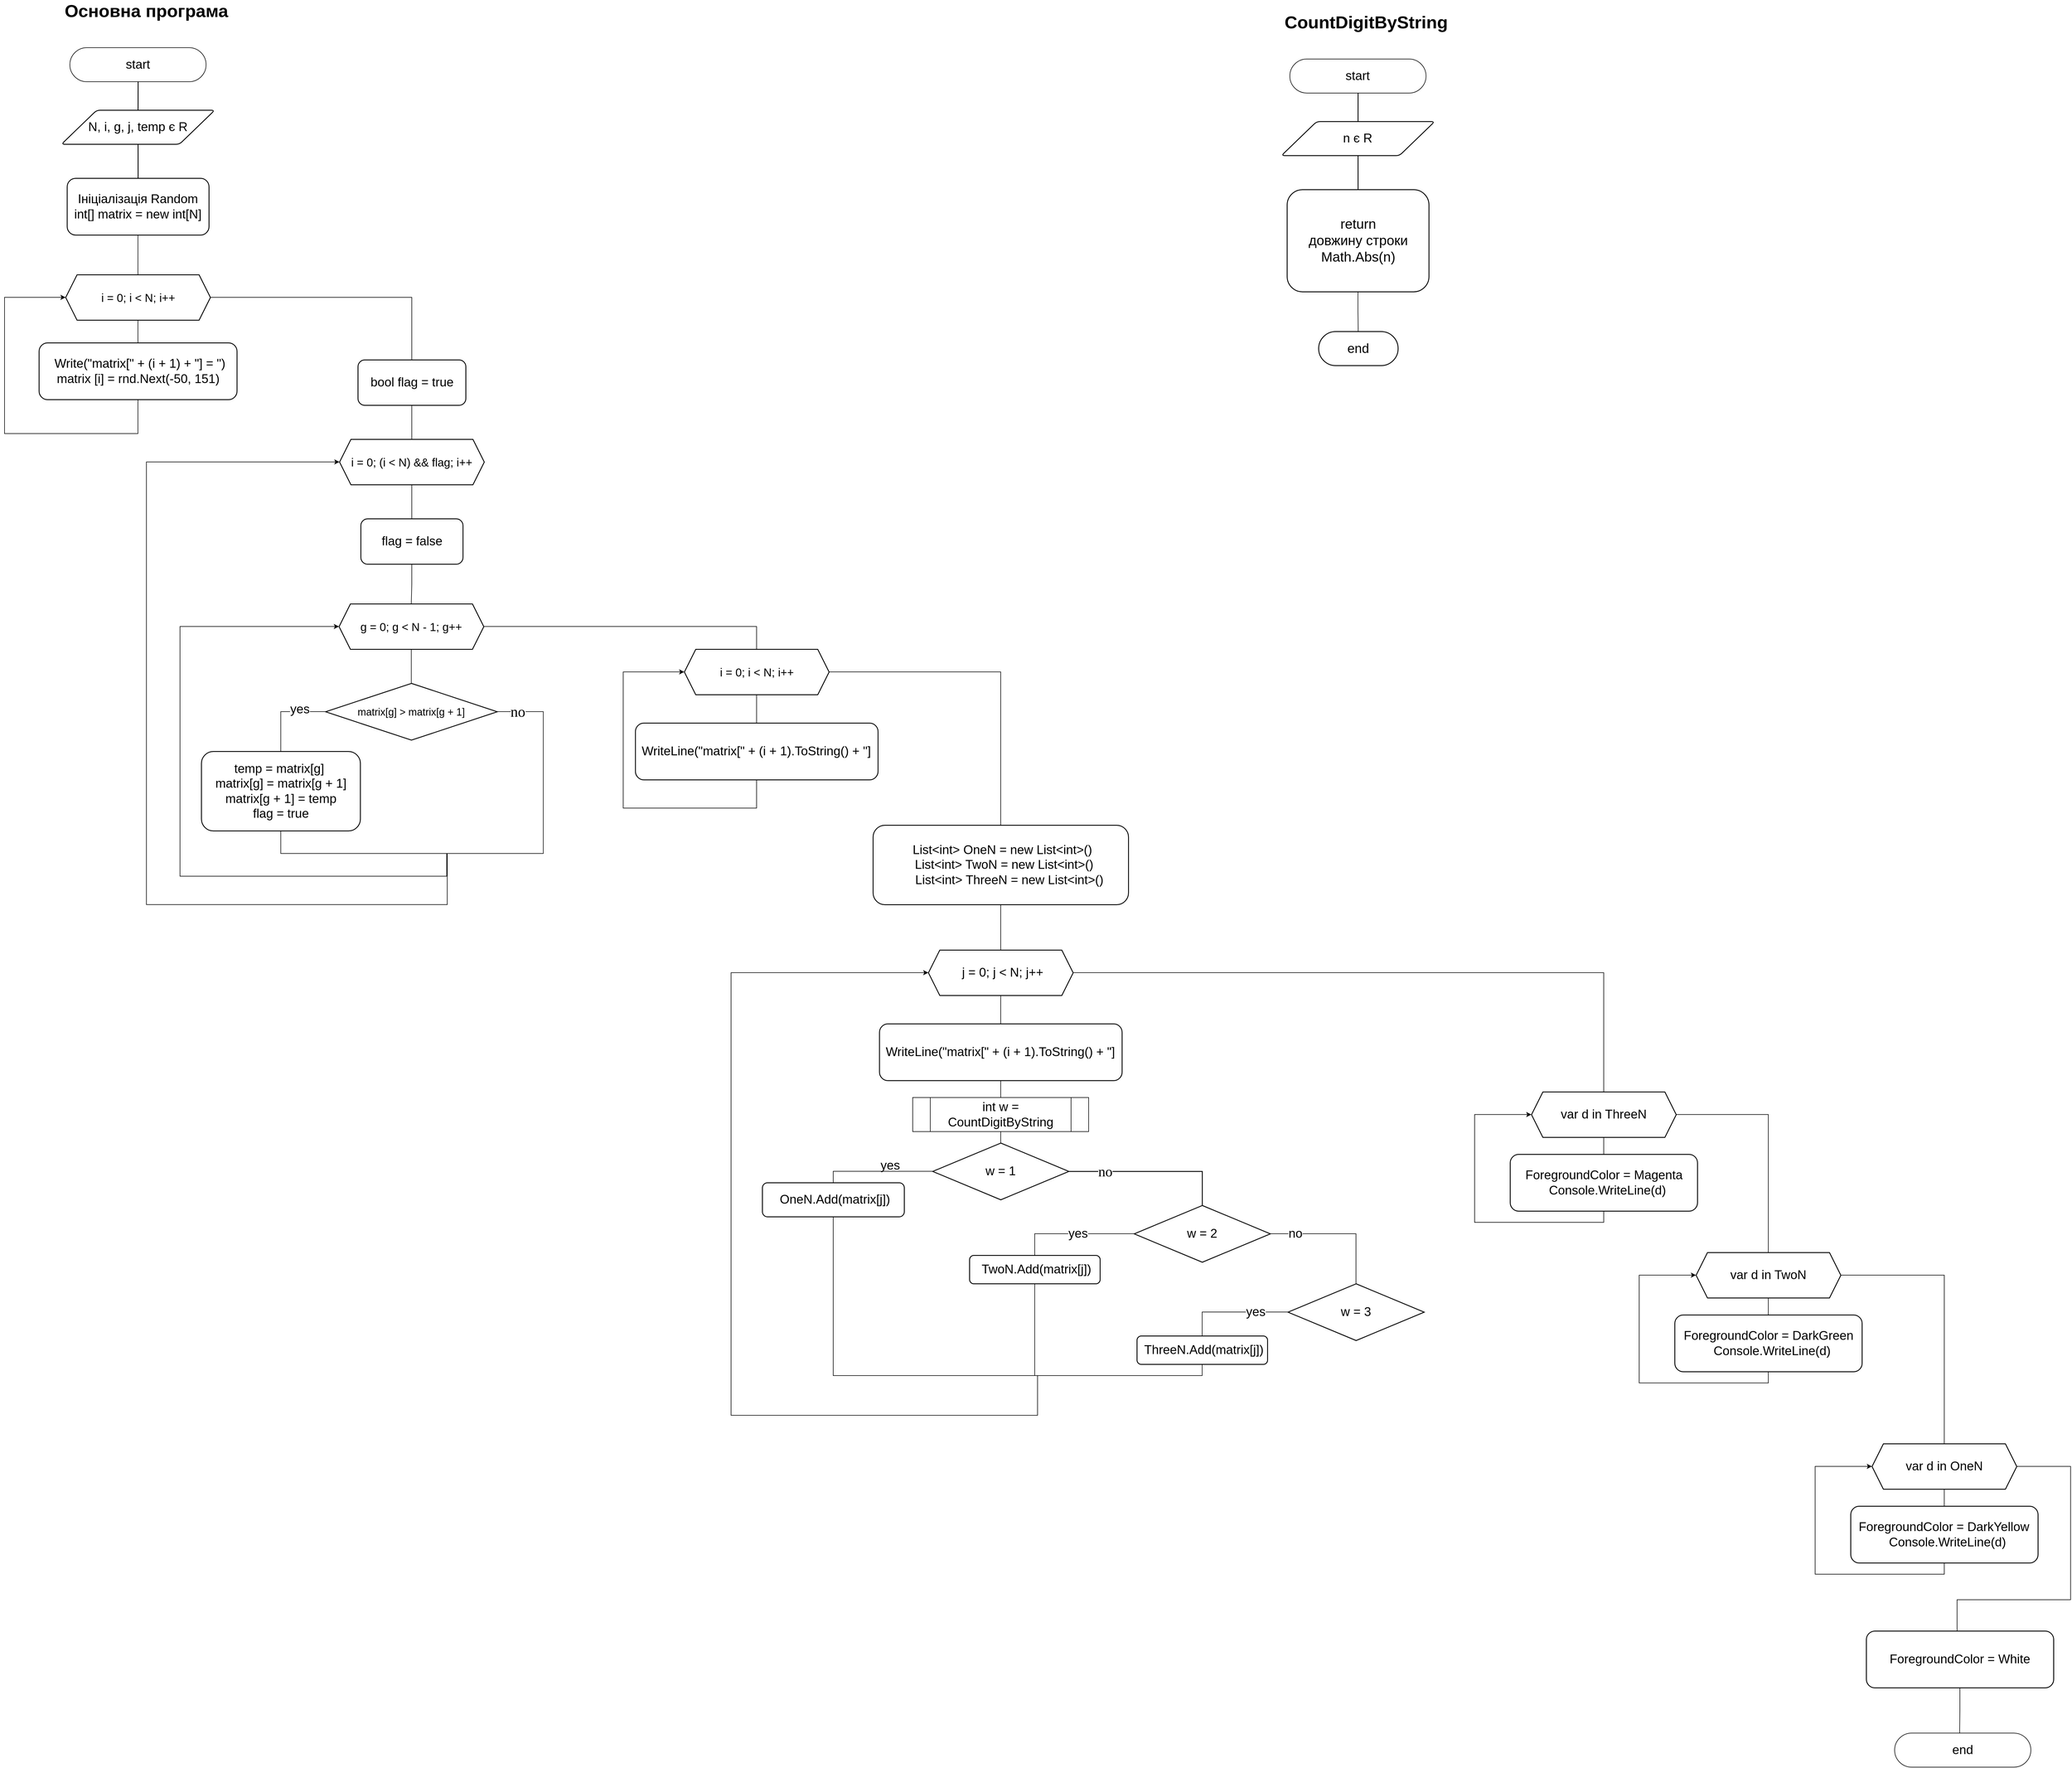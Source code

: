<mxfile version="16.0.2" type="device"><diagram id="C5RBs43oDa-KdzZeNtuy" name="Page-1"><mxGraphModel dx="3606" dy="1378" grid="1" gridSize="10" guides="1" tooltips="1" connect="1" arrows="1" fold="1" page="1" pageScale="1" pageWidth="827" pageHeight="1169" math="0" shadow="0"><root><mxCell id="WIyWlLk6GJQsqaUBKTNV-0"/><mxCell id="WIyWlLk6GJQsqaUBKTNV-1" parent="WIyWlLk6GJQsqaUBKTNV-0"/><mxCell id="Wsi4Hk-LKlJA3fb8WfOp-0" style="edgeStyle=none;curved=1;rounded=0;orthogonalLoop=1;jettySize=auto;html=1;exitX=0.5;exitY=1;exitDx=0;exitDy=0;entryX=0.5;entryY=0;entryDx=0;entryDy=0;endArrow=none;startSize=14;endSize=14;sourcePerimeterSpacing=8;targetPerimeterSpacing=8;endFill=0;strokeWidth=1.5;fontSize=22;" parent="WIyWlLk6GJQsqaUBKTNV-1" source="Wsi4Hk-LKlJA3fb8WfOp-5" target="Wsi4Hk-LKlJA3fb8WfOp-2" edge="1"><mxGeometry relative="1" as="geometry"><mxPoint x="-799.86" y="143" as="sourcePoint"/></mxGeometry></mxCell><mxCell id="Wsi4Hk-LKlJA3fb8WfOp-1" style="edgeStyle=none;curved=1;rounded=0;orthogonalLoop=1;jettySize=auto;html=1;exitX=0.5;exitY=1;exitDx=0;exitDy=0;entryX=0.5;entryY=0;entryDx=0;entryDy=0;endArrow=none;endFill=0;sourcePerimeterSpacing=8;targetPerimeterSpacing=8;strokeWidth=1.5;fontSize=22;" parent="WIyWlLk6GJQsqaUBKTNV-1" source="Wsi4Hk-LKlJA3fb8WfOp-2" target="Wsi4Hk-LKlJA3fb8WfOp-4" edge="1"><mxGeometry relative="1" as="geometry"/></mxCell><mxCell id="Wsi4Hk-LKlJA3fb8WfOp-2" value="N, i, g, j, temp є R" style="shape=parallelogram;html=1;strokeWidth=1.5;perimeter=parallelogramPerimeter;whiteSpace=wrap;rounded=1;arcSize=12;size=0.23;fontSize=22;" parent="WIyWlLk6GJQsqaUBKTNV-1" vertex="1"><mxGeometry x="-920" y="250" width="270" height="60" as="geometry"/></mxCell><mxCell id="Wsi4Hk-LKlJA3fb8WfOp-3" value="" style="edgeStyle=orthogonalEdgeStyle;rounded=0;orthogonalLoop=1;jettySize=auto;html=1;fontSize=22;endArrow=none;endFill=0;strokeWidth=1;entryX=0.5;entryY=0;entryDx=0;entryDy=0;" parent="WIyWlLk6GJQsqaUBKTNV-1" source="Wsi4Hk-LKlJA3fb8WfOp-4" target="Wsi4Hk-LKlJA3fb8WfOp-47" edge="1"><mxGeometry relative="1" as="geometry"><mxPoint x="-785" y="530" as="targetPoint"/></mxGeometry></mxCell><mxCell id="Wsi4Hk-LKlJA3fb8WfOp-4" value="Ініціалізація Random&lt;br&gt;int[] matrix = new int[N]" style="rounded=1;whiteSpace=wrap;html=1;fontSize=22;strokeWidth=1.5;" parent="WIyWlLk6GJQsqaUBKTNV-1" vertex="1"><mxGeometry x="-909.86" y="370" width="249.86" height="100" as="geometry"/></mxCell><mxCell id="Wsi4Hk-LKlJA3fb8WfOp-5" value="&lt;font style=&quot;font-size: 22px;&quot;&gt;start&lt;/font&gt;" style="rounded=1;whiteSpace=wrap;html=1;arcSize=50;fontSize=22;" parent="WIyWlLk6GJQsqaUBKTNV-1" vertex="1"><mxGeometry x="-904.93" y="140" width="240" height="60" as="geometry"/></mxCell><mxCell id="Wsi4Hk-LKlJA3fb8WfOp-6" value="&lt;font style=&quot;font-size: 22px;&quot;&gt;end&lt;/font&gt;" style="rounded=1;whiteSpace=wrap;html=1;arcSize=50;fontSize=22;" parent="WIyWlLk6GJQsqaUBKTNV-1" vertex="1"><mxGeometry x="2310.004" y="3110" width="240" height="60" as="geometry"/></mxCell><mxCell id="Wsi4Hk-LKlJA3fb8WfOp-11" value="Основна програма" style="text;html=1;strokeColor=none;fillColor=none;align=center;verticalAlign=middle;whiteSpace=wrap;rounded=0;fontSize=31;fontStyle=1" parent="WIyWlLk6GJQsqaUBKTNV-1" vertex="1"><mxGeometry x="-950" y="60" width="360" height="30" as="geometry"/></mxCell><mxCell id="Wsi4Hk-LKlJA3fb8WfOp-50" style="edgeStyle=orthogonalEdgeStyle;rounded=0;orthogonalLoop=1;jettySize=auto;html=1;exitX=0.5;exitY=1;exitDx=0;exitDy=0;entryX=0.5;entryY=0;entryDx=0;entryDy=0;fontSize=20;endArrow=none;endFill=0;strokeWidth=1;" parent="WIyWlLk6GJQsqaUBKTNV-1" source="Wsi4Hk-LKlJA3fb8WfOp-47" target="Wsi4Hk-LKlJA3fb8WfOp-48" edge="1"><mxGeometry relative="1" as="geometry"/></mxCell><mxCell id="Wsi4Hk-LKlJA3fb8WfOp-55" style="edgeStyle=orthogonalEdgeStyle;rounded=0;orthogonalLoop=1;jettySize=auto;html=1;exitX=1;exitY=0.5;exitDx=0;exitDy=0;fontSize=20;endArrow=none;endFill=0;strokeWidth=1;" parent="WIyWlLk6GJQsqaUBKTNV-1" source="Wsi4Hk-LKlJA3fb8WfOp-47" target="Wsi4Hk-LKlJA3fb8WfOp-56" edge="1"><mxGeometry relative="1" as="geometry"><mxPoint x="-420" y="580" as="targetPoint"/></mxGeometry></mxCell><mxCell id="Wsi4Hk-LKlJA3fb8WfOp-47" value="&lt;font style=&quot;font-size: 20px&quot;&gt;i = 0; i &amp;lt; N; i++&lt;/font&gt;" style="shape=hexagon;perimeter=hexagonPerimeter2;whiteSpace=wrap;html=1;fixedSize=1;strokeWidth=1.5;" parent="WIyWlLk6GJQsqaUBKTNV-1" vertex="1"><mxGeometry x="-912.5" y="540" width="255" height="80" as="geometry"/></mxCell><mxCell id="Wsi4Hk-LKlJA3fb8WfOp-51" style="edgeStyle=orthogonalEdgeStyle;rounded=0;orthogonalLoop=1;jettySize=auto;html=1;exitX=0.5;exitY=1;exitDx=0;exitDy=0;entryX=0;entryY=0.5;entryDx=0;entryDy=0;fontSize=20;endArrow=classic;endFill=1;" parent="WIyWlLk6GJQsqaUBKTNV-1" source="Wsi4Hk-LKlJA3fb8WfOp-48" target="Wsi4Hk-LKlJA3fb8WfOp-47" edge="1"><mxGeometry relative="1" as="geometry"><Array as="points"><mxPoint x="-785" y="820"/><mxPoint x="-1020" y="820"/><mxPoint x="-1020" y="580"/></Array></mxGeometry></mxCell><mxCell id="Wsi4Hk-LKlJA3fb8WfOp-48" value="&amp;nbsp;Write(&quot;matrix[&quot; + (i + 1) + &quot;] = &quot;)&lt;br&gt;matrix [i] = rnd.Next(-50, 151)" style="rounded=1;whiteSpace=wrap;html=1;fontSize=22;strokeWidth=1.5;" parent="WIyWlLk6GJQsqaUBKTNV-1" vertex="1"><mxGeometry x="-959.36" y="660" width="348.72" height="100" as="geometry"/></mxCell><mxCell id="Wsi4Hk-LKlJA3fb8WfOp-83" value="" style="group" parent="WIyWlLk6GJQsqaUBKTNV-1" vertex="1" connectable="0"><mxGeometry x="-640.86" y="920" width="1358.72" height="510" as="geometry"/></mxCell><mxCell id="Wsi4Hk-LKlJA3fb8WfOp-91" style="edgeStyle=orthogonalEdgeStyle;rounded=0;orthogonalLoop=1;jettySize=auto;html=1;exitX=1;exitY=0.5;exitDx=0;exitDy=0;entryX=0.5;entryY=0;entryDx=0;entryDy=0;fontSize=18;endArrow=none;endFill=0;strokeWidth=1;" parent="Wsi4Hk-LKlJA3fb8WfOp-83" source="Wsi4Hk-LKlJA3fb8WfOp-65" target="Wsi4Hk-LKlJA3fb8WfOp-88" edge="1"><mxGeometry relative="1" as="geometry"/></mxCell><mxCell id="Wsi4Hk-LKlJA3fb8WfOp-65" value="&lt;font style=&quot;font-size: 20px&quot;&gt;g = 0; g &amp;lt; N - 1; g++&lt;/font&gt;" style="shape=hexagon;perimeter=hexagonPerimeter2;whiteSpace=wrap;html=1;fixedSize=1;strokeWidth=1.5;" parent="Wsi4Hk-LKlJA3fb8WfOp-83" vertex="1"><mxGeometry x="210" y="200" width="255" height="80" as="geometry"/></mxCell><mxCell id="Wsi4Hk-LKlJA3fb8WfOp-66" style="edgeStyle=orthogonalEdgeStyle;rounded=0;orthogonalLoop=1;jettySize=auto;html=1;entryX=0;entryY=0.5;entryDx=0;entryDy=0;fontSize=20;endArrow=classic;endFill=1;" parent="Wsi4Hk-LKlJA3fb8WfOp-83" target="Wsi4Hk-LKlJA3fb8WfOp-65" edge="1"><mxGeometry relative="1" as="geometry"><Array as="points"><mxPoint x="400" y="640"/><mxPoint x="400" y="680"/><mxPoint x="-70" y="680"/><mxPoint x="-70" y="240"/></Array><mxPoint x="390" y="640" as="sourcePoint"/></mxGeometry></mxCell><mxCell id="Wsi4Hk-LKlJA3fb8WfOp-72" value="&lt;font style=&quot;font-size: 18px&quot;&gt;matrix[g] &amp;gt; matrix[g + 1]&lt;/font&gt;" style="strokeWidth=1.5;html=1;shape=mxgraph.flowchart.decision;whiteSpace=wrap;rounded=1;fontSize=22;" parent="Wsi4Hk-LKlJA3fb8WfOp-83" vertex="1"><mxGeometry x="186.25" y="340" width="302.5" height="100" as="geometry"/></mxCell><mxCell id="Wsi4Hk-LKlJA3fb8WfOp-64" style="edgeStyle=orthogonalEdgeStyle;rounded=0;orthogonalLoop=1;jettySize=auto;html=1;exitX=0.5;exitY=1;exitDx=0;exitDy=0;entryX=0.5;entryY=0;entryDx=0;entryDy=0;fontSize=20;endArrow=none;endFill=0;strokeWidth=1;entryPerimeter=0;" parent="Wsi4Hk-LKlJA3fb8WfOp-83" source="Wsi4Hk-LKlJA3fb8WfOp-65" target="Wsi4Hk-LKlJA3fb8WfOp-72" edge="1"><mxGeometry relative="1" as="geometry"><mxPoint x="337.5" y="340" as="targetPoint"/></mxGeometry></mxCell><mxCell id="Wsi4Hk-LKlJA3fb8WfOp-73" value="&lt;font style=&quot;font-size: 26px&quot;&gt;no&lt;/font&gt;" style="edgeStyle=orthogonalEdgeStyle;rounded=0;orthogonalLoop=1;jettySize=auto;html=1;exitX=1;exitY=0.5;exitDx=0;exitDy=0;exitPerimeter=0;fontFamily=Times New Roman;fontSize=22;endArrow=none;endFill=0;strokeWidth=1;" parent="Wsi4Hk-LKlJA3fb8WfOp-83" source="Wsi4Hk-LKlJA3fb8WfOp-72" edge="1"><mxGeometry x="-0.868" relative="1" as="geometry"><mxPoint x="379" y="520" as="sourcePoint"/><mxPoint x="400" y="670" as="targetPoint"/><Array as="points"><mxPoint x="570" y="390"/><mxPoint x="570" y="640"/><mxPoint x="400" y="640"/></Array><mxPoint x="1" as="offset"/></mxGeometry></mxCell><mxCell id="Wsi4Hk-LKlJA3fb8WfOp-76" style="edgeStyle=orthogonalEdgeStyle;rounded=0;orthogonalLoop=1;jettySize=auto;html=1;exitX=0.5;exitY=1;exitDx=0;exitDy=0;fontSize=26;endArrow=none;endFill=0;strokeWidth=1;" parent="Wsi4Hk-LKlJA3fb8WfOp-83" source="Wsi4Hk-LKlJA3fb8WfOp-75" edge="1"><mxGeometry relative="1" as="geometry"><mxPoint x="400" y="680" as="targetPoint"/></mxGeometry></mxCell><mxCell id="Wsi4Hk-LKlJA3fb8WfOp-75" value="&lt;div&gt;temp = matrix[g]&amp;nbsp;&lt;/div&gt;&lt;div&gt;&lt;span&gt;matrix[g] = matrix[g + 1]&lt;/span&gt;&lt;/div&gt;&lt;div&gt;matrix[g + 1] = temp&lt;/div&gt;&lt;div&gt;flag = true&lt;/div&gt;" style="rounded=1;whiteSpace=wrap;html=1;fontSize=22;strokeWidth=1.5;" parent="Wsi4Hk-LKlJA3fb8WfOp-83" vertex="1"><mxGeometry x="-32.46" y="460" width="280" height="140" as="geometry"/></mxCell><mxCell id="Wsi4Hk-LKlJA3fb8WfOp-70" style="edgeStyle=orthogonalEdgeStyle;rounded=0;orthogonalLoop=1;jettySize=auto;html=1;exitX=0;exitY=0.5;exitDx=0;exitDy=0;exitPerimeter=0;fontSize=22;endArrow=none;endFill=0;strokeWidth=1;entryX=0.5;entryY=0;entryDx=0;entryDy=0;" parent="Wsi4Hk-LKlJA3fb8WfOp-83" source="Wsi4Hk-LKlJA3fb8WfOp-72" target="Wsi4Hk-LKlJA3fb8WfOp-75" edge="1"><mxGeometry relative="1" as="geometry"><mxPoint x="-20" y="650" as="targetPoint"/><Array as="points"><mxPoint x="108" y="390"/></Array></mxGeometry></mxCell><mxCell id="Wsi4Hk-LKlJA3fb8WfOp-71" value="yes" style="edgeLabel;html=1;align=center;verticalAlign=middle;resizable=0;points=[];fontSize=22;" parent="Wsi4Hk-LKlJA3fb8WfOp-70" vertex="1" connectable="0"><mxGeometry x="-0.755" y="-4" relative="1" as="geometry"><mxPoint x="-28" as="offset"/></mxGeometry></mxCell><mxCell id="Wsi4Hk-LKlJA3fb8WfOp-88" value="&lt;font style=&quot;font-size: 20px&quot;&gt;i = 0; i &amp;lt; N; i++&lt;/font&gt;" style="shape=hexagon;perimeter=hexagonPerimeter2;whiteSpace=wrap;html=1;fixedSize=1;strokeWidth=1.5;" parent="Wsi4Hk-LKlJA3fb8WfOp-83" vertex="1"><mxGeometry x="818.36" y="280" width="255" height="80" as="geometry"/></mxCell><mxCell id="Wsi4Hk-LKlJA3fb8WfOp-89" style="edgeStyle=orthogonalEdgeStyle;rounded=0;orthogonalLoop=1;jettySize=auto;html=1;exitX=0.5;exitY=1;exitDx=0;exitDy=0;entryX=0;entryY=0.5;entryDx=0;entryDy=0;fontSize=20;endArrow=classic;endFill=1;" parent="Wsi4Hk-LKlJA3fb8WfOp-83" source="Wsi4Hk-LKlJA3fb8WfOp-90" target="Wsi4Hk-LKlJA3fb8WfOp-88" edge="1"><mxGeometry relative="1" as="geometry"><Array as="points"><mxPoint x="945.86" y="560"/><mxPoint x="710.86" y="560"/><mxPoint x="710.86" y="320"/></Array></mxGeometry></mxCell><mxCell id="Wsi4Hk-LKlJA3fb8WfOp-90" value="WriteLine(&quot;matrix[&quot; + (i + 1).ToString() + &quot;]" style="rounded=1;whiteSpace=wrap;html=1;fontSize=22;strokeWidth=1.5;" parent="Wsi4Hk-LKlJA3fb8WfOp-83" vertex="1"><mxGeometry x="732.13" y="410" width="427.45" height="100" as="geometry"/></mxCell><mxCell id="Wsi4Hk-LKlJA3fb8WfOp-87" style="edgeStyle=orthogonalEdgeStyle;rounded=0;orthogonalLoop=1;jettySize=auto;html=1;exitX=0.5;exitY=1;exitDx=0;exitDy=0;entryX=0.5;entryY=0;entryDx=0;entryDy=0;fontSize=20;endArrow=none;endFill=0;strokeWidth=1;" parent="Wsi4Hk-LKlJA3fb8WfOp-83" source="Wsi4Hk-LKlJA3fb8WfOp-88" target="Wsi4Hk-LKlJA3fb8WfOp-90" edge="1"><mxGeometry relative="1" as="geometry"/></mxCell><mxCell id="Wsi4Hk-LKlJA3fb8WfOp-85" value="" style="group" parent="WIyWlLk6GJQsqaUBKTNV-1" vertex="1" connectable="0"><mxGeometry x="-430" y="690" width="255" height="360" as="geometry"/></mxCell><mxCell id="Wsi4Hk-LKlJA3fb8WfOp-56" value="bool flag = true" style="rounded=1;whiteSpace=wrap;html=1;fontSize=22;strokeWidth=1.5;" parent="Wsi4Hk-LKlJA3fb8WfOp-85" vertex="1"><mxGeometry x="32.5" width="190" height="80" as="geometry"/></mxCell><mxCell id="Wsi4Hk-LKlJA3fb8WfOp-58" value="&lt;font style=&quot;font-size: 20px&quot;&gt;i = 0; (i &amp;lt; N) &amp;amp;&amp;amp; flag; i++&lt;/font&gt;" style="shape=hexagon;perimeter=hexagonPerimeter2;whiteSpace=wrap;html=1;fixedSize=1;strokeWidth=1.5;" parent="Wsi4Hk-LKlJA3fb8WfOp-85" vertex="1"><mxGeometry y="140" width="255" height="80" as="geometry"/></mxCell><mxCell id="Wsi4Hk-LKlJA3fb8WfOp-59" style="edgeStyle=orthogonalEdgeStyle;rounded=0;orthogonalLoop=1;jettySize=auto;html=1;exitX=0.5;exitY=1;exitDx=0;exitDy=0;entryX=0.5;entryY=0;entryDx=0;entryDy=0;fontSize=20;endArrow=none;endFill=0;strokeWidth=1;" parent="Wsi4Hk-LKlJA3fb8WfOp-85" source="Wsi4Hk-LKlJA3fb8WfOp-56" target="Wsi4Hk-LKlJA3fb8WfOp-58" edge="1"><mxGeometry relative="1" as="geometry"/></mxCell><mxCell id="Wsi4Hk-LKlJA3fb8WfOp-62" value="flag = false" style="rounded=1;whiteSpace=wrap;html=1;fontSize=22;strokeWidth=1.5;" parent="Wsi4Hk-LKlJA3fb8WfOp-85" vertex="1"><mxGeometry x="37.54" y="280" width="179.93" height="80" as="geometry"/></mxCell><mxCell id="Wsi4Hk-LKlJA3fb8WfOp-63" style="edgeStyle=orthogonalEdgeStyle;rounded=0;orthogonalLoop=1;jettySize=auto;html=1;exitX=0.5;exitY=1;exitDx=0;exitDy=0;entryX=0.5;entryY=0;entryDx=0;entryDy=0;fontSize=20;endArrow=none;endFill=0;strokeWidth=1;" parent="Wsi4Hk-LKlJA3fb8WfOp-85" source="Wsi4Hk-LKlJA3fb8WfOp-58" target="Wsi4Hk-LKlJA3fb8WfOp-62" edge="1"><mxGeometry relative="1" as="geometry"/></mxCell><mxCell id="Wsi4Hk-LKlJA3fb8WfOp-68" style="edgeStyle=orthogonalEdgeStyle;rounded=0;orthogonalLoop=1;jettySize=auto;html=1;exitX=0.5;exitY=1;exitDx=0;exitDy=0;fontSize=20;endArrow=none;endFill=0;strokeWidth=1;" parent="WIyWlLk6GJQsqaUBKTNV-1" source="Wsi4Hk-LKlJA3fb8WfOp-62" target="Wsi4Hk-LKlJA3fb8WfOp-65" edge="1"><mxGeometry relative="1" as="geometry"><mxPoint x="-452.495" y="1090" as="sourcePoint"/></mxGeometry></mxCell><mxCell id="Wsi4Hk-LKlJA3fb8WfOp-92" style="edgeStyle=orthogonalEdgeStyle;rounded=0;orthogonalLoop=1;jettySize=auto;html=1;exitX=1;exitY=0.5;exitDx=0;exitDy=0;fontSize=18;endArrow=none;endFill=0;strokeWidth=1;entryX=0.5;entryY=0;entryDx=0;entryDy=0;" parent="WIyWlLk6GJQsqaUBKTNV-1" source="Wsi4Hk-LKlJA3fb8WfOp-88" target="Wsi4Hk-LKlJA3fb8WfOp-94" edge="1"><mxGeometry relative="1" as="geometry"><mxPoint x="640" y="1590" as="targetPoint"/></mxGeometry></mxCell><mxCell id="Wsi4Hk-LKlJA3fb8WfOp-99" style="edgeStyle=orthogonalEdgeStyle;rounded=0;orthogonalLoop=1;jettySize=auto;html=1;exitX=0.5;exitY=1;exitDx=0;exitDy=0;fontSize=18;endArrow=none;endFill=0;strokeWidth=1;" parent="WIyWlLk6GJQsqaUBKTNV-1" source="Wsi4Hk-LKlJA3fb8WfOp-94" target="Wsi4Hk-LKlJA3fb8WfOp-95" edge="1"><mxGeometry relative="1" as="geometry"/></mxCell><mxCell id="Wsi4Hk-LKlJA3fb8WfOp-94" value="&lt;div&gt;&amp;nbsp;List&amp;lt;int&amp;gt; OneN = new List&amp;lt;int&amp;gt;()&lt;/div&gt;&lt;div&gt;&amp;nbsp; List&amp;lt;int&amp;gt; TwoN = new List&amp;lt;int&amp;gt;()&lt;/div&gt;&lt;div&gt;&amp;nbsp; &amp;nbsp; &amp;nbsp;List&amp;lt;int&amp;gt; ThreeN = new List&amp;lt;int&amp;gt;()&lt;/div&gt;" style="rounded=1;whiteSpace=wrap;html=1;fontSize=22;strokeWidth=1.5;" parent="WIyWlLk6GJQsqaUBKTNV-1" vertex="1"><mxGeometry x="509.99" y="1510" width="450" height="140" as="geometry"/></mxCell><mxCell id="Wsi4Hk-LKlJA3fb8WfOp-128" style="edgeStyle=orthogonalEdgeStyle;rounded=0;orthogonalLoop=1;jettySize=auto;html=1;exitX=1;exitY=0.5;exitDx=0;exitDy=0;fontSize=13;endArrow=none;endFill=0;strokeWidth=1;entryX=0.5;entryY=0;entryDx=0;entryDy=0;" parent="WIyWlLk6GJQsqaUBKTNV-1" source="Wsi4Hk-LKlJA3fb8WfOp-95" target="Wsi4Hk-LKlJA3fb8WfOp-129" edge="1"><mxGeometry relative="1" as="geometry"><mxPoint x="1730" y="1950" as="targetPoint"/><Array as="points"><mxPoint x="1798" y="1770"/></Array></mxGeometry></mxCell><mxCell id="Wsi4Hk-LKlJA3fb8WfOp-95" value="&lt;font style=&quot;font-size: 22px&quot;&gt;&amp;nbsp;j = 0; j &amp;lt; N; j++&lt;/font&gt;" style="shape=hexagon;perimeter=hexagonPerimeter2;whiteSpace=wrap;html=1;fixedSize=1;strokeWidth=1.5;" parent="WIyWlLk6GJQsqaUBKTNV-1" vertex="1"><mxGeometry x="607.5" y="1730" width="255" height="80" as="geometry"/></mxCell><mxCell id="Wsi4Hk-LKlJA3fb8WfOp-96" style="edgeStyle=orthogonalEdgeStyle;rounded=0;orthogonalLoop=1;jettySize=auto;html=1;entryX=0;entryY=0.5;entryDx=0;entryDy=0;fontSize=20;endArrow=classic;endFill=1;" parent="WIyWlLk6GJQsqaUBKTNV-1" target="Wsi4Hk-LKlJA3fb8WfOp-95" edge="1"><mxGeometry relative="1" as="geometry"><Array as="points"><mxPoint x="800" y="2550"/><mxPoint x="260" y="2550"/><mxPoint x="260" y="1770"/></Array><mxPoint x="800" y="2480" as="sourcePoint"/></mxGeometry></mxCell><mxCell id="Wsi4Hk-LKlJA3fb8WfOp-101" style="edgeStyle=orthogonalEdgeStyle;rounded=0;orthogonalLoop=1;jettySize=auto;html=1;exitX=0.5;exitY=1;exitDx=0;exitDy=0;entryX=0.5;entryY=0;entryDx=0;entryDy=0;fontSize=22;endArrow=none;endFill=0;strokeWidth=1;" parent="WIyWlLk6GJQsqaUBKTNV-1" source="Wsi4Hk-LKlJA3fb8WfOp-97" target="Wsi4Hk-LKlJA3fb8WfOp-100" edge="1"><mxGeometry relative="1" as="geometry"/></mxCell><mxCell id="Wsi4Hk-LKlJA3fb8WfOp-97" value="WriteLine(&quot;matrix[&quot; + (i + 1).ToString() + &quot;]" style="rounded=1;whiteSpace=wrap;html=1;fontSize=22;strokeWidth=1.5;" parent="WIyWlLk6GJQsqaUBKTNV-1" vertex="1"><mxGeometry x="521.27" y="1860" width="427.45" height="100" as="geometry"/></mxCell><mxCell id="Wsi4Hk-LKlJA3fb8WfOp-98" style="edgeStyle=orthogonalEdgeStyle;rounded=0;orthogonalLoop=1;jettySize=auto;html=1;exitX=0.5;exitY=1;exitDx=0;exitDy=0;entryX=0.5;entryY=0;entryDx=0;entryDy=0;fontSize=20;endArrow=none;endFill=0;strokeWidth=1;" parent="WIyWlLk6GJQsqaUBKTNV-1" source="Wsi4Hk-LKlJA3fb8WfOp-95" target="Wsi4Hk-LKlJA3fb8WfOp-97" edge="1"><mxGeometry relative="1" as="geometry"/></mxCell><mxCell id="Wsi4Hk-LKlJA3fb8WfOp-107" style="edgeStyle=orthogonalEdgeStyle;rounded=0;orthogonalLoop=1;jettySize=auto;html=1;exitX=0.5;exitY=1;exitDx=0;exitDy=0;entryX=0.5;entryY=0;entryDx=0;entryDy=0;entryPerimeter=0;fontSize=22;endArrow=none;endFill=0;strokeWidth=1;" parent="WIyWlLk6GJQsqaUBKTNV-1" source="Wsi4Hk-LKlJA3fb8WfOp-100" target="Wsi4Hk-LKlJA3fb8WfOp-102" edge="1"><mxGeometry relative="1" as="geometry"/></mxCell><mxCell id="Wsi4Hk-LKlJA3fb8WfOp-100" value="int w = CountDigitByString" style="shape=process;whiteSpace=wrap;html=1;backgroundOutline=1;fontSize=22;" parent="WIyWlLk6GJQsqaUBKTNV-1" vertex="1"><mxGeometry x="580.0" y="1990" width="310" height="60" as="geometry"/></mxCell><mxCell id="Wsi4Hk-LKlJA3fb8WfOp-113" style="edgeStyle=orthogonalEdgeStyle;rounded=0;orthogonalLoop=1;jettySize=auto;html=1;exitX=0;exitY=0.5;exitDx=0;exitDy=0;exitPerimeter=0;entryX=0.5;entryY=0;entryDx=0;entryDy=0;fontSize=22;endArrow=none;endFill=0;strokeWidth=1;" parent="WIyWlLk6GJQsqaUBKTNV-1" source="Wsi4Hk-LKlJA3fb8WfOp-102" target="Wsi4Hk-LKlJA3fb8WfOp-112" edge="1"><mxGeometry relative="1" as="geometry"/></mxCell><mxCell id="Wsi4Hk-LKlJA3fb8WfOp-102" value="&lt;font style=&quot;font-size: 22px&quot;&gt; w = 1&lt;/font&gt;" style="strokeWidth=1.5;html=1;shape=mxgraph.flowchart.decision;whiteSpace=wrap;" parent="WIyWlLk6GJQsqaUBKTNV-1" vertex="1"><mxGeometry x="614.99" y="2070" width="240" height="100" as="geometry"/></mxCell><mxCell id="Wsi4Hk-LKlJA3fb8WfOp-104" value="no" style="edgeStyle=orthogonalEdgeStyle;rounded=0;orthogonalLoop=1;jettySize=auto;html=1;exitX=1;exitY=0.5;exitDx=0;exitDy=0;exitPerimeter=0;entryX=0.5;entryY=0;entryDx=0;entryDy=0;entryPerimeter=0;fontFamily=Times New Roman;fontSize=25;endArrow=none;endFill=0;strokeWidth=1.5;" parent="WIyWlLk6GJQsqaUBKTNV-1" source="Wsi4Hk-LKlJA3fb8WfOp-102" target="Wsi4Hk-LKlJA3fb8WfOp-106" edge="1"><mxGeometry x="-0.562" relative="1" as="geometry"><mxPoint x="770" y="2070" as="sourcePoint"/><mxPoint x="1090.0" y="2240" as="targetPoint"/><Array as="points"><mxPoint x="1090.2" y="2120"/></Array><mxPoint as="offset"/></mxGeometry></mxCell><mxCell id="Wsi4Hk-LKlJA3fb8WfOp-105" value="&lt;font style=&quot;font-size: 15px&quot;&gt;no&lt;/font&gt;" style="edgeLabel;html=1;align=center;verticalAlign=middle;resizable=0;points=[];" parent="WIyWlLk6GJQsqaUBKTNV-1" vertex="1" connectable="0"><mxGeometry x="1259.231" y="2230" as="geometry"/></mxCell><mxCell id="Wsi4Hk-LKlJA3fb8WfOp-110" style="edgeStyle=orthogonalEdgeStyle;rounded=0;orthogonalLoop=1;jettySize=auto;html=1;exitX=1;exitY=0.5;exitDx=0;exitDy=0;exitPerimeter=0;entryX=0.5;entryY=0;entryDx=0;entryDy=0;entryPerimeter=0;fontSize=22;endArrow=none;endFill=0;strokeWidth=1;" parent="WIyWlLk6GJQsqaUBKTNV-1" source="Wsi4Hk-LKlJA3fb8WfOp-106" target="Wsi4Hk-LKlJA3fb8WfOp-109" edge="1"><mxGeometry relative="1" as="geometry"/></mxCell><mxCell id="Wsi4Hk-LKlJA3fb8WfOp-111" value="no" style="edgeLabel;html=1;align=center;verticalAlign=middle;resizable=0;points=[];fontSize=22;" parent="Wsi4Hk-LKlJA3fb8WfOp-110" vertex="1" connectable="0"><mxGeometry x="-0.635" relative="1" as="geometry"><mxPoint as="offset"/></mxGeometry></mxCell><mxCell id="Wsi4Hk-LKlJA3fb8WfOp-115" style="edgeStyle=orthogonalEdgeStyle;rounded=0;orthogonalLoop=1;jettySize=auto;html=1;exitX=0;exitY=0.5;exitDx=0;exitDy=0;exitPerimeter=0;fontSize=22;endArrow=none;endFill=0;strokeWidth=1;" parent="WIyWlLk6GJQsqaUBKTNV-1" source="Wsi4Hk-LKlJA3fb8WfOp-106" target="Wsi4Hk-LKlJA3fb8WfOp-114" edge="1"><mxGeometry relative="1" as="geometry"><Array as="points"><mxPoint x="795" y="2230"/></Array></mxGeometry></mxCell><mxCell id="Wsi4Hk-LKlJA3fb8WfOp-119" value="yes" style="edgeLabel;html=1;align=center;verticalAlign=middle;resizable=0;points=[];fontSize=22;" parent="Wsi4Hk-LKlJA3fb8WfOp-115" vertex="1" connectable="0"><mxGeometry x="-0.069" relative="1" as="geometry"><mxPoint as="offset"/></mxGeometry></mxCell><mxCell id="Wsi4Hk-LKlJA3fb8WfOp-106" value="&lt;span style=&quot;font-size: 22px&quot;&gt;w = 2&lt;/span&gt;" style="strokeWidth=1.5;html=1;shape=mxgraph.flowchart.decision;whiteSpace=wrap;" parent="WIyWlLk6GJQsqaUBKTNV-1" vertex="1"><mxGeometry x="970" y="2180" width="240" height="100" as="geometry"/></mxCell><mxCell id="Wsi4Hk-LKlJA3fb8WfOp-117" value="yes" style="edgeStyle=orthogonalEdgeStyle;rounded=0;orthogonalLoop=1;jettySize=auto;html=1;exitX=0;exitY=0.5;exitDx=0;exitDy=0;exitPerimeter=0;entryX=0.5;entryY=0;entryDx=0;entryDy=0;fontSize=22;endArrow=none;endFill=0;strokeWidth=1;" parent="WIyWlLk6GJQsqaUBKTNV-1" source="Wsi4Hk-LKlJA3fb8WfOp-109" target="Wsi4Hk-LKlJA3fb8WfOp-116" edge="1"><mxGeometry x="-0.403" relative="1" as="geometry"><mxPoint as="offset"/></mxGeometry></mxCell><mxCell id="Wsi4Hk-LKlJA3fb8WfOp-109" value="&lt;span style=&quot;font-size: 22px&quot;&gt;w = 3&lt;/span&gt;" style="strokeWidth=1.5;html=1;shape=mxgraph.flowchart.decision;whiteSpace=wrap;" parent="WIyWlLk6GJQsqaUBKTNV-1" vertex="1"><mxGeometry x="1241" y="2318" width="240" height="100" as="geometry"/></mxCell><mxCell id="Wsi4Hk-LKlJA3fb8WfOp-124" style="edgeStyle=orthogonalEdgeStyle;rounded=0;orthogonalLoop=1;jettySize=auto;html=1;exitX=0.5;exitY=1;exitDx=0;exitDy=0;fontSize=13;endArrow=none;endFill=0;strokeWidth=1;" parent="WIyWlLk6GJQsqaUBKTNV-1" source="Wsi4Hk-LKlJA3fb8WfOp-112" edge="1"><mxGeometry relative="1" as="geometry"><mxPoint x="800" y="2480" as="targetPoint"/><Array as="points"><mxPoint x="440" y="2480"/><mxPoint x="800" y="2480"/></Array></mxGeometry></mxCell><mxCell id="Wsi4Hk-LKlJA3fb8WfOp-112" value="&amp;nbsp;OneN.Add(matrix[j])" style="rounded=1;whiteSpace=wrap;html=1;fontSize=22;strokeWidth=1.5;" parent="WIyWlLk6GJQsqaUBKTNV-1" vertex="1"><mxGeometry x="315" y="2140" width="250" height="60" as="geometry"/></mxCell><mxCell id="Wsi4Hk-LKlJA3fb8WfOp-125" style="edgeStyle=orthogonalEdgeStyle;rounded=0;orthogonalLoop=1;jettySize=auto;html=1;exitX=0.5;exitY=1;exitDx=0;exitDy=0;fontSize=13;endArrow=none;endFill=0;strokeWidth=1;" parent="WIyWlLk6GJQsqaUBKTNV-1" source="Wsi4Hk-LKlJA3fb8WfOp-114" edge="1"><mxGeometry relative="1" as="geometry"><mxPoint x="810" y="2480" as="targetPoint"/><Array as="points"><mxPoint x="795" y="2480"/></Array></mxGeometry></mxCell><mxCell id="Wsi4Hk-LKlJA3fb8WfOp-114" value="&amp;nbsp;TwoN.Add(matrix[j])" style="rounded=1;whiteSpace=wrap;html=1;fontSize=22;strokeWidth=1.5;" parent="WIyWlLk6GJQsqaUBKTNV-1" vertex="1"><mxGeometry x="680" y="2268" width="230" height="50" as="geometry"/></mxCell><mxCell id="Wsi4Hk-LKlJA3fb8WfOp-126" style="edgeStyle=orthogonalEdgeStyle;rounded=0;orthogonalLoop=1;jettySize=auto;html=1;exitX=0.5;exitY=1;exitDx=0;exitDy=0;fontSize=13;endArrow=none;endFill=0;strokeWidth=1;" parent="WIyWlLk6GJQsqaUBKTNV-1" source="Wsi4Hk-LKlJA3fb8WfOp-116" edge="1"><mxGeometry relative="1" as="geometry"><mxPoint x="810" y="2480" as="targetPoint"/><Array as="points"><mxPoint x="1090" y="2480"/></Array></mxGeometry></mxCell><mxCell id="Wsi4Hk-LKlJA3fb8WfOp-116" value="&amp;nbsp;ThreeN.Add(matrix[j])" style="rounded=1;whiteSpace=wrap;html=1;fontSize=22;strokeWidth=1.5;" parent="WIyWlLk6GJQsqaUBKTNV-1" vertex="1"><mxGeometry x="975" y="2410" width="230" height="50" as="geometry"/></mxCell><mxCell id="Wsi4Hk-LKlJA3fb8WfOp-118" value="yes" style="text;html=1;align=center;verticalAlign=middle;resizable=0;points=[];autosize=1;strokeColor=none;fillColor=none;fontSize=22;" parent="WIyWlLk6GJQsqaUBKTNV-1" vertex="1"><mxGeometry x="515" y="2095" width="50" height="30" as="geometry"/></mxCell><mxCell id="Wsi4Hk-LKlJA3fb8WfOp-130" style="edgeStyle=orthogonalEdgeStyle;rounded=0;orthogonalLoop=1;jettySize=auto;html=1;exitX=0.5;exitY=1;exitDx=0;exitDy=0;fontSize=13;endArrow=none;endFill=0;strokeWidth=1;entryX=0.5;entryY=0;entryDx=0;entryDy=0;" parent="WIyWlLk6GJQsqaUBKTNV-1" source="Wsi4Hk-LKlJA3fb8WfOp-129" target="Wsi4Hk-LKlJA3fb8WfOp-131" edge="1"><mxGeometry relative="1" as="geometry"><mxPoint x="1797.846" y="2170" as="targetPoint"/></mxGeometry></mxCell><mxCell id="Wsi4Hk-LKlJA3fb8WfOp-142" style="edgeStyle=orthogonalEdgeStyle;rounded=0;orthogonalLoop=1;jettySize=auto;html=1;exitX=1;exitY=0.5;exitDx=0;exitDy=0;fontSize=13;endArrow=none;endFill=0;strokeWidth=1;" parent="WIyWlLk6GJQsqaUBKTNV-1" source="Wsi4Hk-LKlJA3fb8WfOp-129" target="Wsi4Hk-LKlJA3fb8WfOp-135" edge="1"><mxGeometry relative="1" as="geometry"/></mxCell><mxCell id="Wsi4Hk-LKlJA3fb8WfOp-129" value="&lt;font style=&quot;font-size: 22px&quot;&gt;var d in ThreeN&lt;/font&gt;" style="shape=hexagon;perimeter=hexagonPerimeter2;whiteSpace=wrap;html=1;fixedSize=1;strokeWidth=1.5;" parent="WIyWlLk6GJQsqaUBKTNV-1" vertex="1"><mxGeometry x="1670" y="1980" width="255" height="80" as="geometry"/></mxCell><mxCell id="Wsi4Hk-LKlJA3fb8WfOp-133" style="edgeStyle=orthogonalEdgeStyle;rounded=0;orthogonalLoop=1;jettySize=auto;html=1;exitX=0.5;exitY=1;exitDx=0;exitDy=0;entryX=0;entryY=0.5;entryDx=0;entryDy=0;fontSize=13;endArrow=classic;endFill=1;strokeWidth=1;" parent="WIyWlLk6GJQsqaUBKTNV-1" source="Wsi4Hk-LKlJA3fb8WfOp-131" target="Wsi4Hk-LKlJA3fb8WfOp-129" edge="1"><mxGeometry relative="1" as="geometry"><Array as="points"><mxPoint x="1798" y="2210"/><mxPoint x="1570" y="2210"/><mxPoint x="1570" y="2020"/></Array></mxGeometry></mxCell><mxCell id="Wsi4Hk-LKlJA3fb8WfOp-131" value="&lt;div&gt;ForegroundColor = Magenta&lt;/div&gt;&lt;div&gt;&amp;nbsp; &lt;span&gt;Console.WriteLine(d)&lt;/span&gt;&lt;/div&gt;" style="rounded=1;whiteSpace=wrap;html=1;fontSize=22;strokeWidth=1.5;" parent="WIyWlLk6GJQsqaUBKTNV-1" vertex="1"><mxGeometry x="1632.5" y="2090" width="330" height="100" as="geometry"/></mxCell><mxCell id="Wsi4Hk-LKlJA3fb8WfOp-134" style="edgeStyle=orthogonalEdgeStyle;rounded=0;orthogonalLoop=1;jettySize=auto;html=1;exitX=0.5;exitY=1;exitDx=0;exitDy=0;fontSize=13;endArrow=none;endFill=0;strokeWidth=1;entryX=0.5;entryY=0;entryDx=0;entryDy=0;" parent="WIyWlLk6GJQsqaUBKTNV-1" source="Wsi4Hk-LKlJA3fb8WfOp-135" target="Wsi4Hk-LKlJA3fb8WfOp-137" edge="1"><mxGeometry relative="1" as="geometry"><mxPoint x="2087.846" y="2453" as="targetPoint"/></mxGeometry></mxCell><mxCell id="Wsi4Hk-LKlJA3fb8WfOp-143" style="edgeStyle=orthogonalEdgeStyle;rounded=0;orthogonalLoop=1;jettySize=auto;html=1;exitX=1;exitY=0.5;exitDx=0;exitDy=0;entryX=0.5;entryY=0;entryDx=0;entryDy=0;fontSize=13;endArrow=none;endFill=0;strokeWidth=1;" parent="WIyWlLk6GJQsqaUBKTNV-1" source="Wsi4Hk-LKlJA3fb8WfOp-135" target="Wsi4Hk-LKlJA3fb8WfOp-139" edge="1"><mxGeometry relative="1" as="geometry"/></mxCell><mxCell id="Wsi4Hk-LKlJA3fb8WfOp-135" value="&lt;font style=&quot;font-size: 22px&quot;&gt;var d in TwoN&lt;/font&gt;" style="shape=hexagon;perimeter=hexagonPerimeter2;whiteSpace=wrap;html=1;fixedSize=1;strokeWidth=1.5;" parent="WIyWlLk6GJQsqaUBKTNV-1" vertex="1"><mxGeometry x="1960" y="2263" width="255" height="80" as="geometry"/></mxCell><mxCell id="Wsi4Hk-LKlJA3fb8WfOp-136" style="edgeStyle=orthogonalEdgeStyle;rounded=0;orthogonalLoop=1;jettySize=auto;html=1;exitX=0.5;exitY=1;exitDx=0;exitDy=0;entryX=0;entryY=0.5;entryDx=0;entryDy=0;fontSize=13;endArrow=classic;endFill=1;strokeWidth=1;" parent="WIyWlLk6GJQsqaUBKTNV-1" source="Wsi4Hk-LKlJA3fb8WfOp-137" target="Wsi4Hk-LKlJA3fb8WfOp-135" edge="1"><mxGeometry relative="1" as="geometry"><Array as="points"><mxPoint x="2088" y="2493"/><mxPoint x="1860" y="2493"/><mxPoint x="1860" y="2303"/></Array></mxGeometry></mxCell><mxCell id="Wsi4Hk-LKlJA3fb8WfOp-137" value="&lt;div&gt;ForegroundColor = DarkGreen&lt;/div&gt;&lt;div&gt;&amp;nbsp; &lt;span&gt;Console.WriteLine(d)&lt;/span&gt;&lt;/div&gt;" style="rounded=1;whiteSpace=wrap;html=1;fontSize=22;strokeWidth=1.5;" parent="WIyWlLk6GJQsqaUBKTNV-1" vertex="1"><mxGeometry x="1922.5" y="2373" width="330" height="100" as="geometry"/></mxCell><mxCell id="Wsi4Hk-LKlJA3fb8WfOp-138" style="edgeStyle=orthogonalEdgeStyle;rounded=0;orthogonalLoop=1;jettySize=auto;html=1;exitX=0.5;exitY=1;exitDx=0;exitDy=0;fontSize=13;endArrow=none;endFill=0;strokeWidth=1;entryX=0.5;entryY=0;entryDx=0;entryDy=0;" parent="WIyWlLk6GJQsqaUBKTNV-1" source="Wsi4Hk-LKlJA3fb8WfOp-139" target="Wsi4Hk-LKlJA3fb8WfOp-141" edge="1"><mxGeometry relative="1" as="geometry"><mxPoint x="2397.806" y="2790" as="targetPoint"/></mxGeometry></mxCell><mxCell id="Wsi4Hk-LKlJA3fb8WfOp-144" style="edgeStyle=orthogonalEdgeStyle;rounded=0;orthogonalLoop=1;jettySize=auto;html=1;exitX=1;exitY=0.5;exitDx=0;exitDy=0;fontSize=13;endArrow=none;endFill=0;strokeWidth=1;entryX=0.5;entryY=0;entryDx=0;entryDy=0;" parent="WIyWlLk6GJQsqaUBKTNV-1" source="Wsi4Hk-LKlJA3fb8WfOp-139" target="Wsi4Hk-LKlJA3fb8WfOp-145" edge="1"><mxGeometry relative="1" as="geometry"><mxPoint x="2420" y="3070" as="targetPoint"/><Array as="points"><mxPoint x="2620" y="2640"/><mxPoint x="2620" y="2875"/><mxPoint x="2420" y="2875"/><mxPoint x="2420" y="2980"/></Array></mxGeometry></mxCell><mxCell id="Wsi4Hk-LKlJA3fb8WfOp-139" value="&lt;font style=&quot;font-size: 22px&quot;&gt;var d in OneN&lt;/font&gt;" style="shape=hexagon;perimeter=hexagonPerimeter2;whiteSpace=wrap;html=1;fixedSize=1;strokeWidth=1.5;" parent="WIyWlLk6GJQsqaUBKTNV-1" vertex="1"><mxGeometry x="2269.96" y="2600" width="255" height="80" as="geometry"/></mxCell><mxCell id="Wsi4Hk-LKlJA3fb8WfOp-140" style="edgeStyle=orthogonalEdgeStyle;rounded=0;orthogonalLoop=1;jettySize=auto;html=1;exitX=0.5;exitY=1;exitDx=0;exitDy=0;entryX=0;entryY=0.5;entryDx=0;entryDy=0;fontSize=13;endArrow=classic;endFill=1;strokeWidth=1;" parent="WIyWlLk6GJQsqaUBKTNV-1" source="Wsi4Hk-LKlJA3fb8WfOp-141" target="Wsi4Hk-LKlJA3fb8WfOp-139" edge="1"><mxGeometry relative="1" as="geometry"><Array as="points"><mxPoint x="2397.96" y="2830"/><mxPoint x="2169.96" y="2830"/><mxPoint x="2169.96" y="2640"/></Array></mxGeometry></mxCell><mxCell id="Wsi4Hk-LKlJA3fb8WfOp-141" value="&lt;div&gt;ForegroundColor = DarkYellow&lt;/div&gt;&lt;div&gt;&amp;nbsp; &lt;span&gt;Console.WriteLine(d)&lt;/span&gt;&lt;/div&gt;" style="rounded=1;whiteSpace=wrap;html=1;fontSize=22;strokeWidth=1.5;" parent="WIyWlLk6GJQsqaUBKTNV-1" vertex="1"><mxGeometry x="2232.46" y="2710" width="330" height="100" as="geometry"/></mxCell><mxCell id="Wsi4Hk-LKlJA3fb8WfOp-147" style="edgeStyle=orthogonalEdgeStyle;rounded=0;orthogonalLoop=1;jettySize=auto;html=1;exitX=0.5;exitY=1;exitDx=0;exitDy=0;entryX=0.477;entryY=0.002;entryDx=0;entryDy=0;entryPerimeter=0;fontSize=13;endArrow=none;endFill=0;strokeWidth=1;" parent="WIyWlLk6GJQsqaUBKTNV-1" source="Wsi4Hk-LKlJA3fb8WfOp-145" target="Wsi4Hk-LKlJA3fb8WfOp-6" edge="1"><mxGeometry relative="1" as="geometry"/></mxCell><mxCell id="Wsi4Hk-LKlJA3fb8WfOp-145" value="&lt;div&gt;ForegroundColor = White&lt;/div&gt;" style="rounded=1;whiteSpace=wrap;html=1;fontSize=22;strokeWidth=1.5;" parent="WIyWlLk6GJQsqaUBKTNV-1" vertex="1"><mxGeometry x="2260" y="2930" width="330" height="100" as="geometry"/></mxCell><mxCell id="Wsi4Hk-LKlJA3fb8WfOp-148" style="edgeStyle=none;curved=1;rounded=0;orthogonalLoop=1;jettySize=auto;html=1;exitX=0.5;exitY=1;exitDx=0;exitDy=0;entryX=0.5;entryY=0;entryDx=0;entryDy=0;endArrow=none;startSize=14;endSize=14;sourcePerimeterSpacing=8;targetPerimeterSpacing=8;endFill=0;strokeWidth=1.5;fontSize=22;" parent="WIyWlLk6GJQsqaUBKTNV-1" source="Wsi4Hk-LKlJA3fb8WfOp-153" target="Wsi4Hk-LKlJA3fb8WfOp-150" edge="1"><mxGeometry relative="1" as="geometry"><mxPoint x="1349.5" y="163" as="sourcePoint"/></mxGeometry></mxCell><mxCell id="Wsi4Hk-LKlJA3fb8WfOp-149" style="edgeStyle=none;curved=1;rounded=0;orthogonalLoop=1;jettySize=auto;html=1;exitX=0.5;exitY=1;exitDx=0;exitDy=0;entryX=0.5;entryY=0;entryDx=0;entryDy=0;endArrow=none;endFill=0;sourcePerimeterSpacing=8;targetPerimeterSpacing=8;strokeWidth=1.5;fontSize=22;" parent="WIyWlLk6GJQsqaUBKTNV-1" source="Wsi4Hk-LKlJA3fb8WfOp-150" target="Wsi4Hk-LKlJA3fb8WfOp-152" edge="1"><mxGeometry relative="1" as="geometry"/></mxCell><mxCell id="Wsi4Hk-LKlJA3fb8WfOp-150" value="n є R" style="shape=parallelogram;html=1;strokeWidth=1.5;perimeter=parallelogramPerimeter;whiteSpace=wrap;rounded=1;arcSize=12;size=0.23;fontSize=22;" parent="WIyWlLk6GJQsqaUBKTNV-1" vertex="1"><mxGeometry x="1229.36" y="270" width="270" height="60" as="geometry"/></mxCell><mxCell id="Wsi4Hk-LKlJA3fb8WfOp-151" value="" style="edgeStyle=orthogonalEdgeStyle;rounded=0;orthogonalLoop=1;jettySize=auto;html=1;fontSize=22;endArrow=none;endFill=0;strokeWidth=1;entryX=0.5;entryY=0;entryDx=0;entryDy=0;" parent="WIyWlLk6GJQsqaUBKTNV-1" source="Wsi4Hk-LKlJA3fb8WfOp-152" target="Wsi4Hk-LKlJA3fb8WfOp-158" edge="1"><mxGeometry relative="1" as="geometry"><mxPoint x="1364.36" y="560" as="targetPoint"/></mxGeometry></mxCell><mxCell id="Wsi4Hk-LKlJA3fb8WfOp-152" value="&lt;font style=&quot;font-size: 24px&quot;&gt;return &lt;br&gt;довжину строки&lt;br&gt;Math.Abs(n)&lt;br&gt;&lt;/font&gt;" style="rounded=1;whiteSpace=wrap;html=1;fontSize=22;strokeWidth=1.5;" parent="WIyWlLk6GJQsqaUBKTNV-1" vertex="1"><mxGeometry x="1239.5" y="390" width="249.86" height="180" as="geometry"/></mxCell><mxCell id="Wsi4Hk-LKlJA3fb8WfOp-153" value="&lt;font style=&quot;font-size: 22px;&quot;&gt;start&lt;/font&gt;" style="rounded=1;whiteSpace=wrap;html=1;arcSize=50;fontSize=22;" parent="WIyWlLk6GJQsqaUBKTNV-1" vertex="1"><mxGeometry x="1244.43" y="160" width="240" height="60" as="geometry"/></mxCell><mxCell id="Wsi4Hk-LKlJA3fb8WfOp-154" value="CountDigitByString" style="text;html=1;strokeColor=none;fillColor=none;align=center;verticalAlign=middle;whiteSpace=wrap;rounded=0;fontSize=31;fontStyle=1" parent="WIyWlLk6GJQsqaUBKTNV-1" vertex="1"><mxGeometry x="1199.36" y="80" width="360" height="30" as="geometry"/></mxCell><mxCell id="Wsi4Hk-LKlJA3fb8WfOp-158" value="&lt;font style=&quot;font-size: 23px&quot;&gt;end&lt;/font&gt;" style="rounded=1;whiteSpace=wrap;html=1;arcSize=50;fontSize=13;strokeWidth=1.5;" parent="WIyWlLk6GJQsqaUBKTNV-1" vertex="1"><mxGeometry x="1295" y="640" width="140" height="60" as="geometry"/></mxCell><mxCell id="cYsOkE_fUR75lNdiZsn3-0" value="" style="endArrow=none;html=1;rounded=0;exitX=0;exitY=0.5;exitDx=0;exitDy=0;endFill=0;startArrow=classic;startFill=1;" edge="1" parent="WIyWlLk6GJQsqaUBKTNV-1" source="Wsi4Hk-LKlJA3fb8WfOp-58"><mxGeometry width="50" height="50" relative="1" as="geometry"><mxPoint x="-770" y="1120" as="sourcePoint"/><mxPoint x="-240" y="1560" as="targetPoint"/><Array as="points"><mxPoint x="-770" y="870"/><mxPoint x="-770" y="1650"/><mxPoint x="-240" y="1650"/><mxPoint x="-240" y="1600"/></Array></mxGeometry></mxCell></root></mxGraphModel></diagram></mxfile>